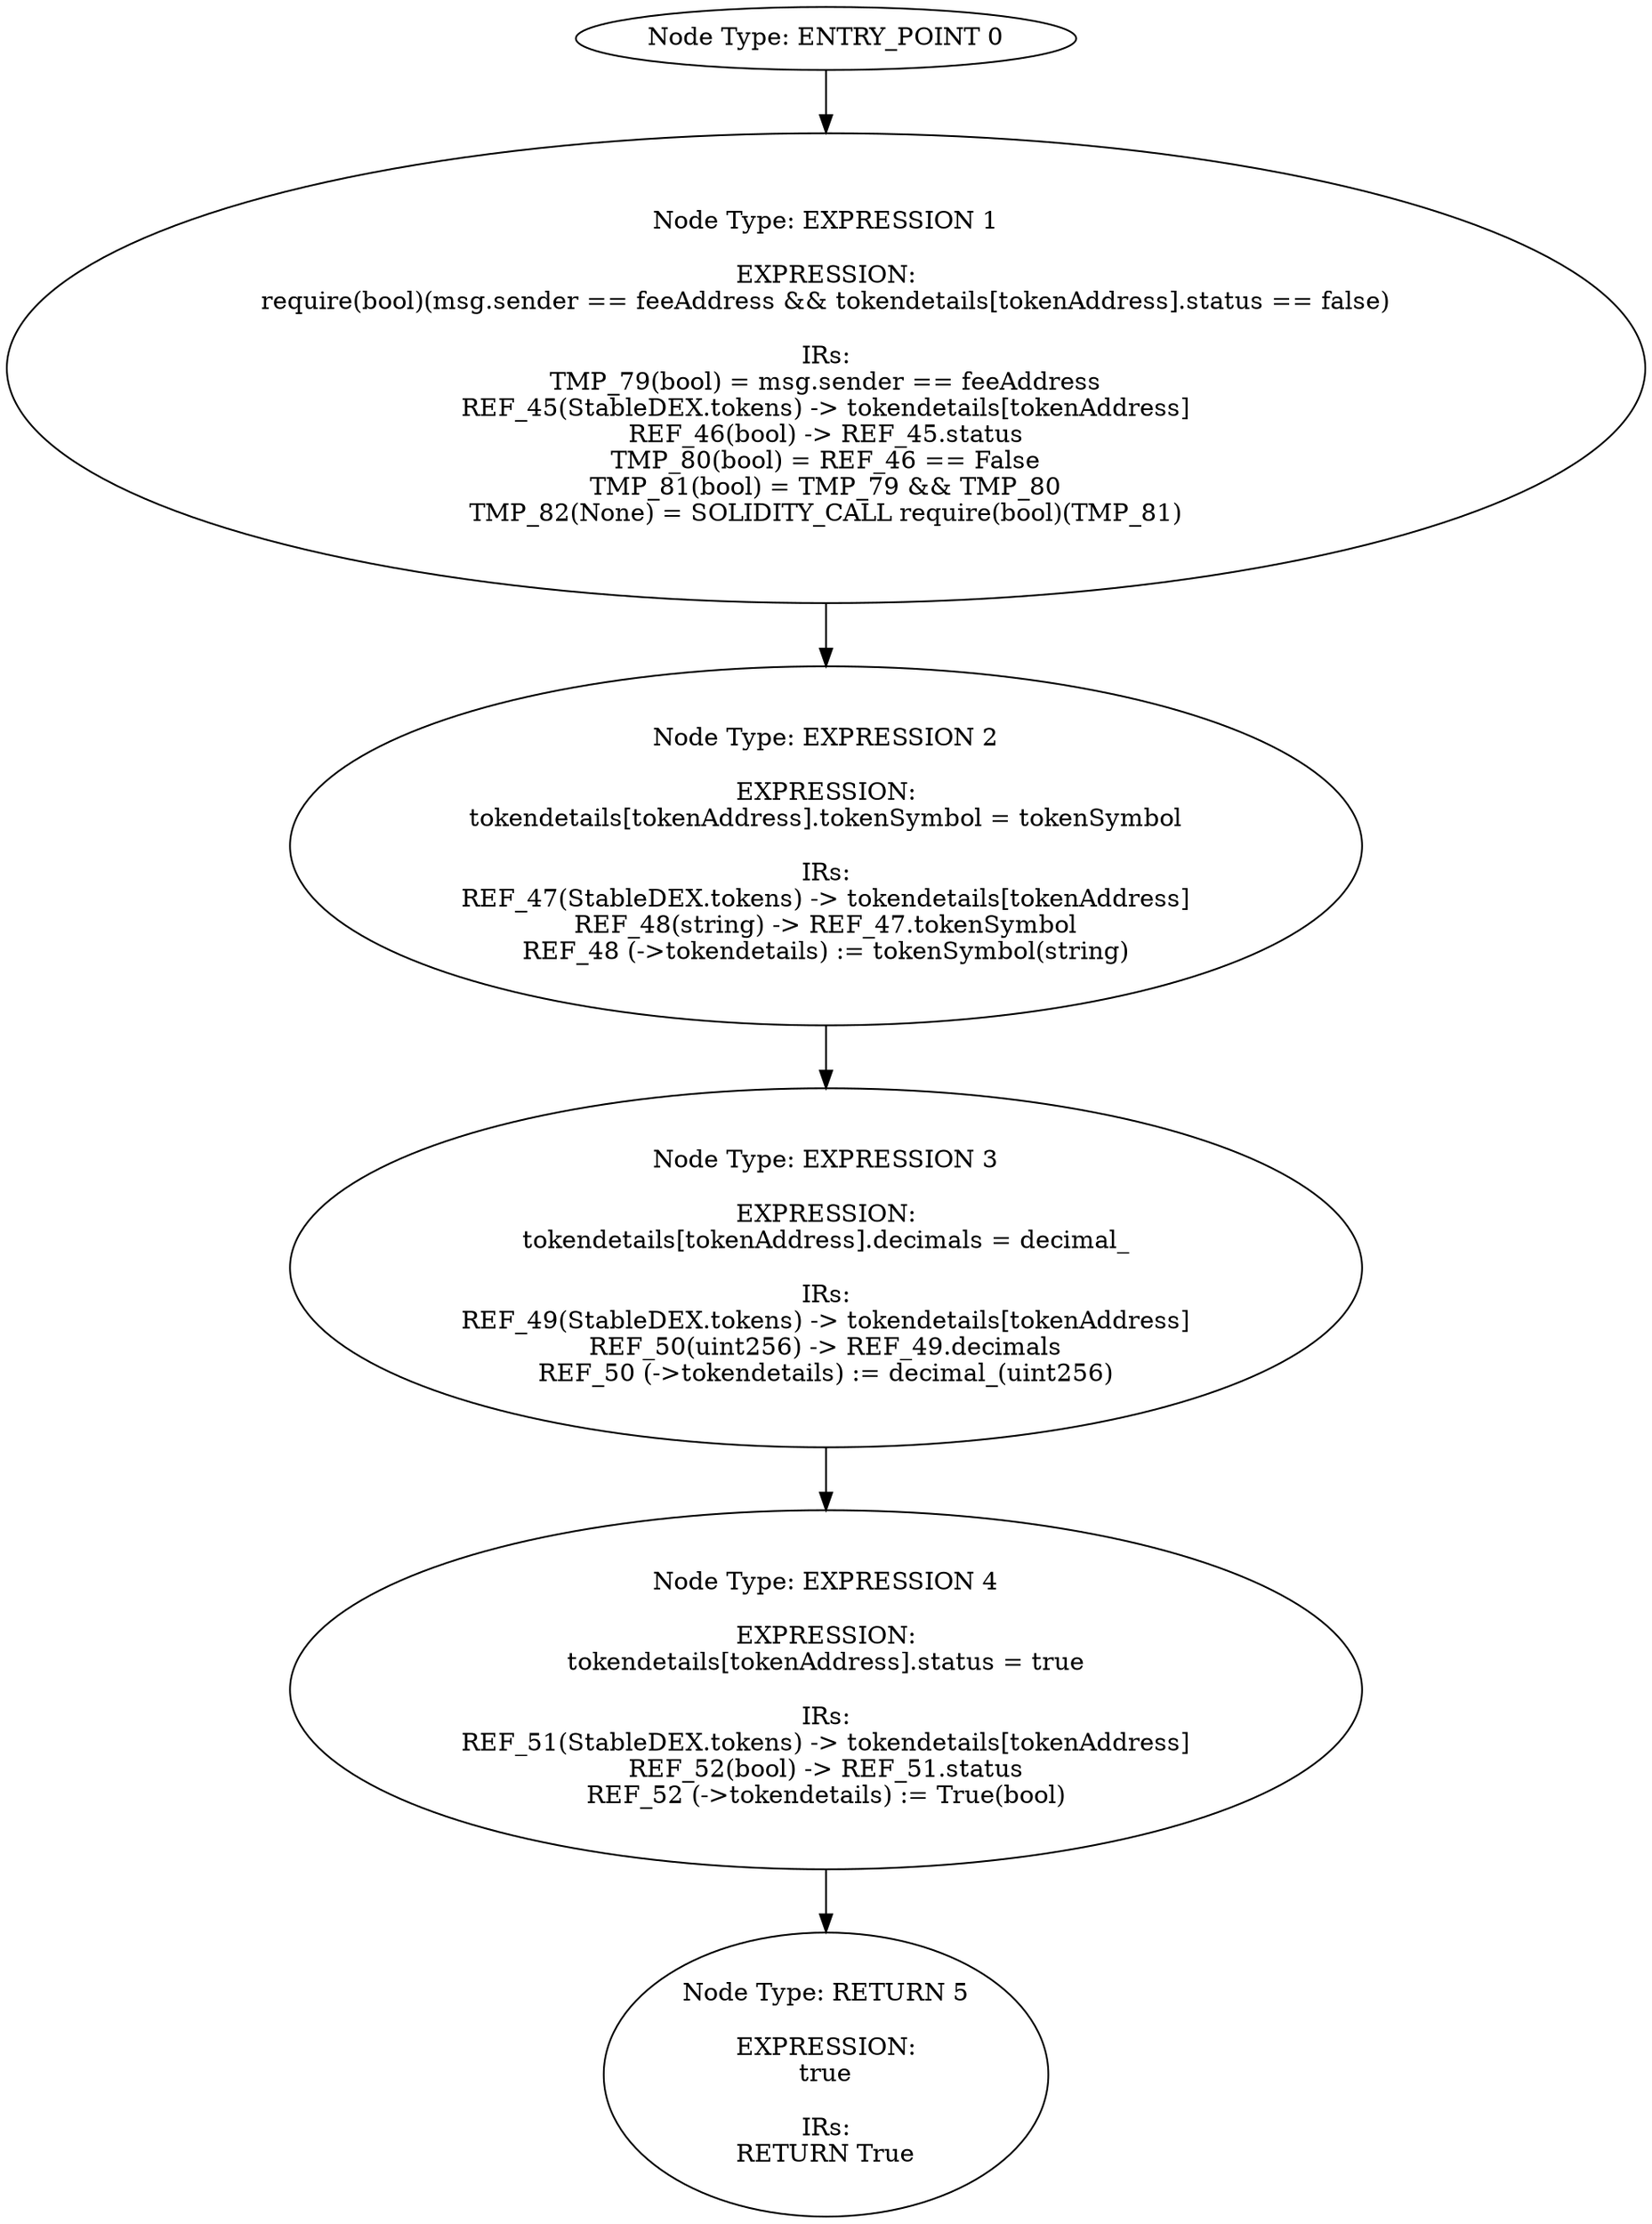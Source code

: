 digraph{
0[label="Node Type: ENTRY_POINT 0
"];
0->1;
1[label="Node Type: EXPRESSION 1

EXPRESSION:
require(bool)(msg.sender == feeAddress && tokendetails[tokenAddress].status == false)

IRs:
TMP_79(bool) = msg.sender == feeAddress
REF_45(StableDEX.tokens) -> tokendetails[tokenAddress]
REF_46(bool) -> REF_45.status
TMP_80(bool) = REF_46 == False
TMP_81(bool) = TMP_79 && TMP_80
TMP_82(None) = SOLIDITY_CALL require(bool)(TMP_81)"];
1->2;
2[label="Node Type: EXPRESSION 2

EXPRESSION:
tokendetails[tokenAddress].tokenSymbol = tokenSymbol

IRs:
REF_47(StableDEX.tokens) -> tokendetails[tokenAddress]
REF_48(string) -> REF_47.tokenSymbol
REF_48 (->tokendetails) := tokenSymbol(string)"];
2->3;
3[label="Node Type: EXPRESSION 3

EXPRESSION:
tokendetails[tokenAddress].decimals = decimal_

IRs:
REF_49(StableDEX.tokens) -> tokendetails[tokenAddress]
REF_50(uint256) -> REF_49.decimals
REF_50 (->tokendetails) := decimal_(uint256)"];
3->4;
4[label="Node Type: EXPRESSION 4

EXPRESSION:
tokendetails[tokenAddress].status = true

IRs:
REF_51(StableDEX.tokens) -> tokendetails[tokenAddress]
REF_52(bool) -> REF_51.status
REF_52 (->tokendetails) := True(bool)"];
4->5;
5[label="Node Type: RETURN 5

EXPRESSION:
true

IRs:
RETURN True"];
}
